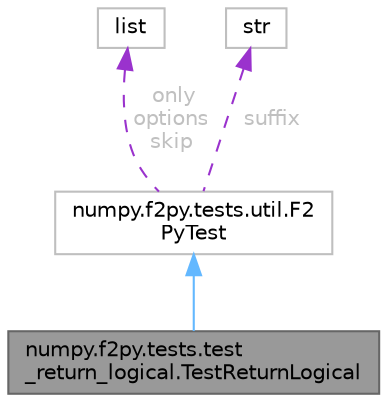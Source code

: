 digraph "numpy.f2py.tests.test_return_logical.TestReturnLogical"
{
 // LATEX_PDF_SIZE
  bgcolor="transparent";
  edge [fontname=Helvetica,fontsize=10,labelfontname=Helvetica,labelfontsize=10];
  node [fontname=Helvetica,fontsize=10,shape=box,height=0.2,width=0.4];
  Node1 [id="Node000001",label="numpy.f2py.tests.test\l_return_logical.TestReturnLogical",height=0.2,width=0.4,color="gray40", fillcolor="grey60", style="filled", fontcolor="black",tooltip=" "];
  Node2 -> Node1 [id="edge4_Node000001_Node000002",dir="back",color="steelblue1",style="solid",tooltip=" "];
  Node2 [id="Node000002",label="numpy.f2py.tests.util.F2\lPyTest",height=0.2,width=0.4,color="grey75", fillcolor="white", style="filled",URL="$de/d71/classnumpy_1_1f2py_1_1tests_1_1util_1_1F2PyTest.html",tooltip=" "];
  Node3 -> Node2 [id="edge5_Node000002_Node000003",dir="back",color="darkorchid3",style="dashed",tooltip=" ",label=" only\noptions\nskip",fontcolor="grey" ];
  Node3 [id="Node000003",label="list",height=0.2,width=0.4,color="grey75", fillcolor="white", style="filled",tooltip=" "];
  Node4 -> Node2 [id="edge6_Node000002_Node000004",dir="back",color="darkorchid3",style="dashed",tooltip=" ",label=" suffix",fontcolor="grey" ];
  Node4 [id="Node000004",label="str",height=0.2,width=0.4,color="grey75", fillcolor="white", style="filled",tooltip=" "];
}
